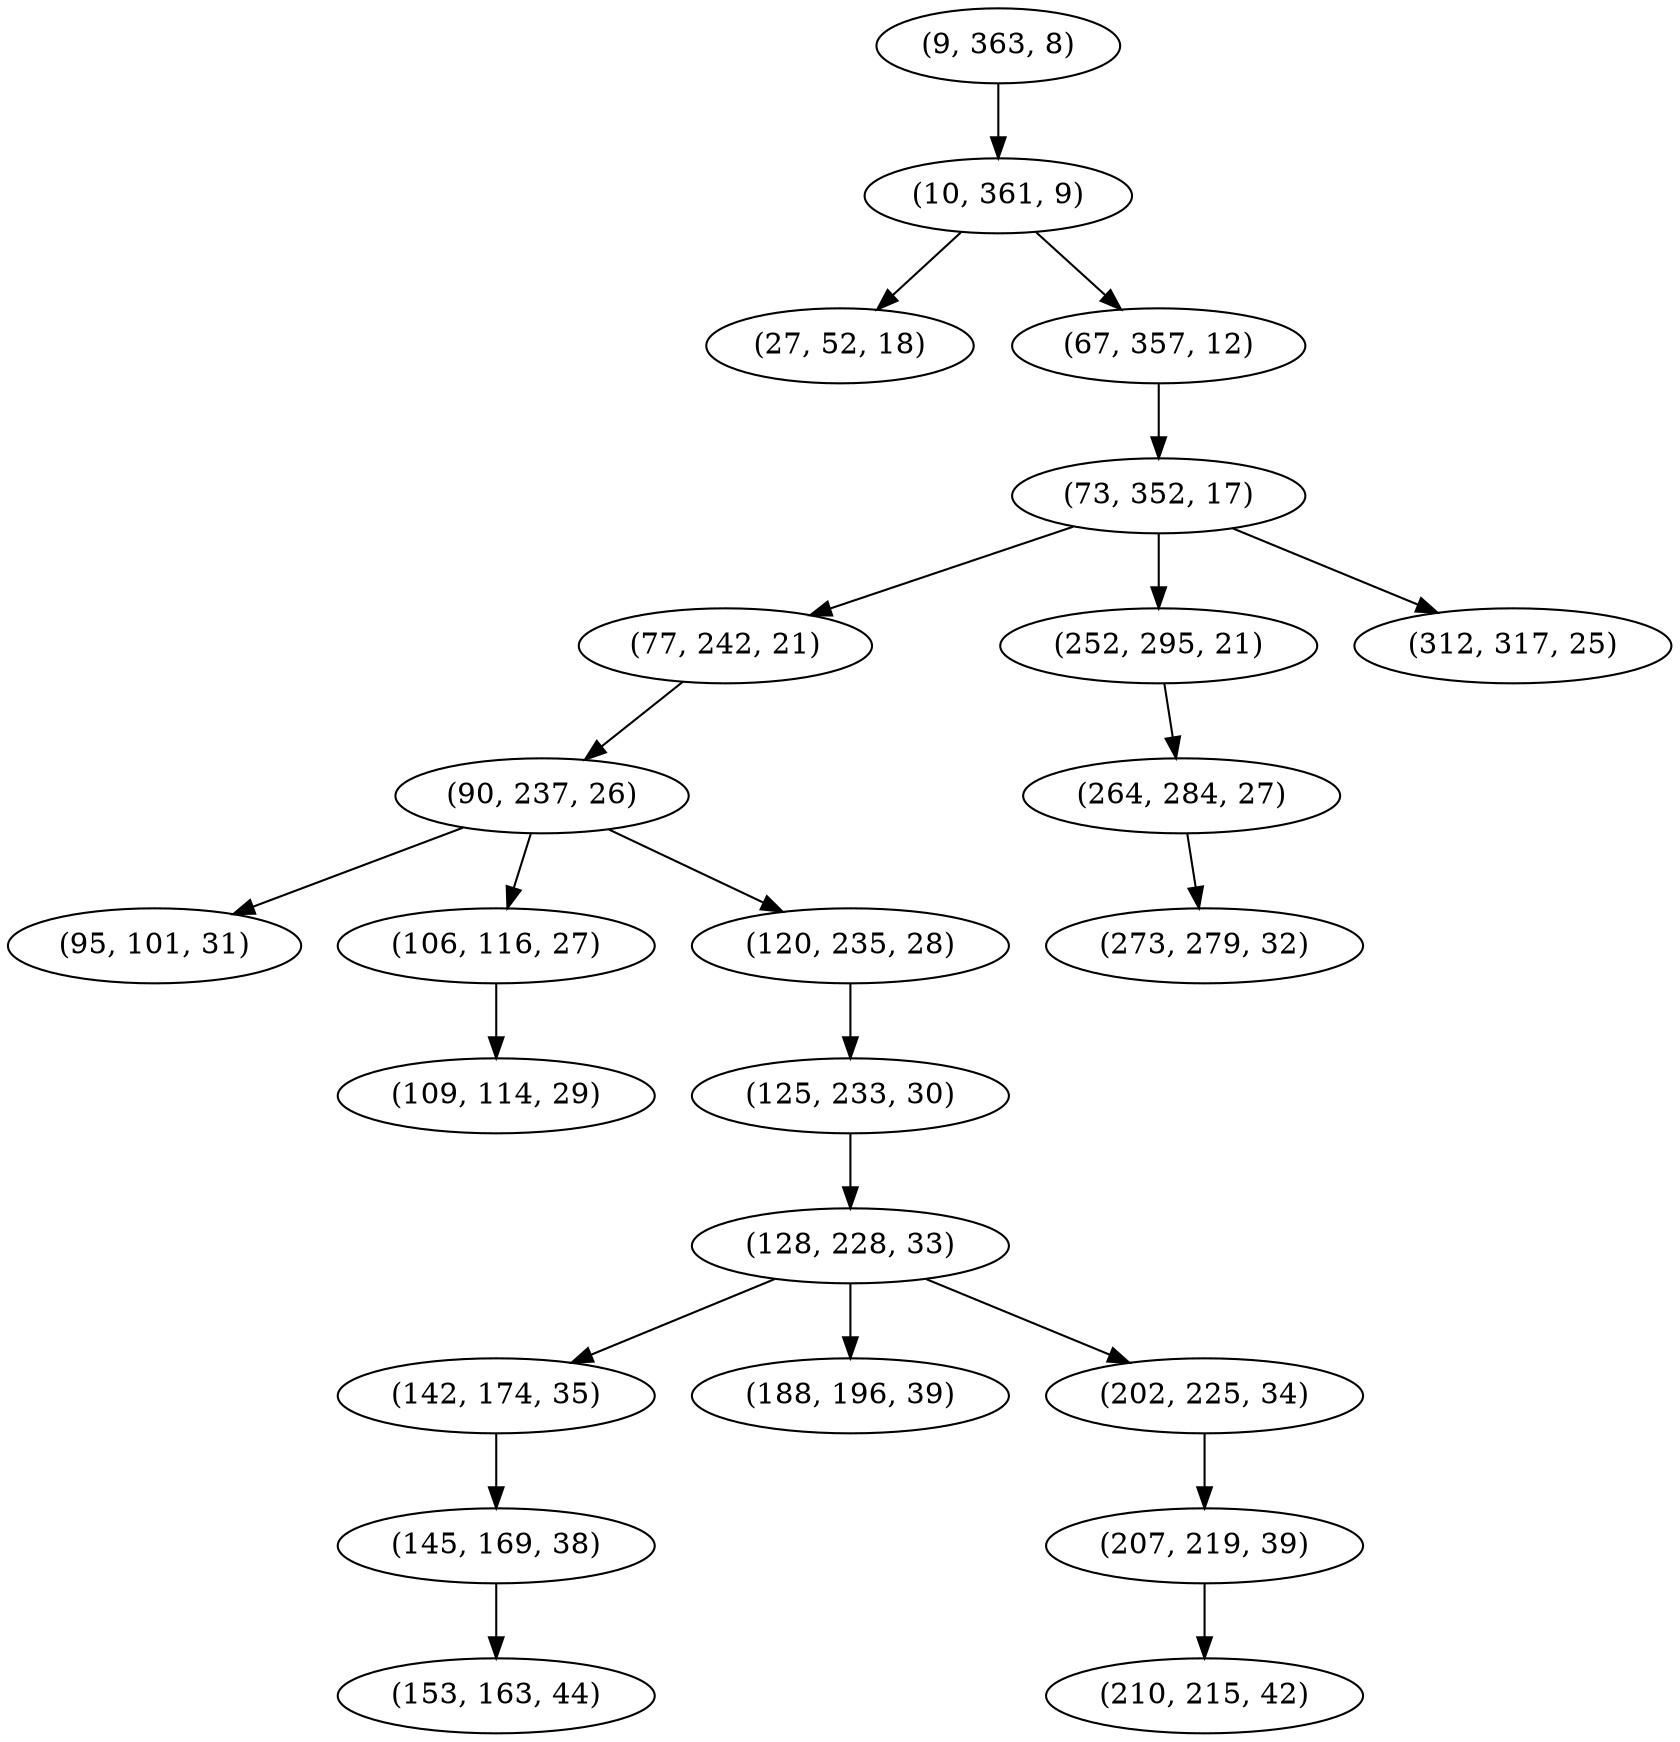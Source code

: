 digraph tree {
    "(9, 363, 8)";
    "(10, 361, 9)";
    "(27, 52, 18)";
    "(67, 357, 12)";
    "(73, 352, 17)";
    "(77, 242, 21)";
    "(90, 237, 26)";
    "(95, 101, 31)";
    "(106, 116, 27)";
    "(109, 114, 29)";
    "(120, 235, 28)";
    "(125, 233, 30)";
    "(128, 228, 33)";
    "(142, 174, 35)";
    "(145, 169, 38)";
    "(153, 163, 44)";
    "(188, 196, 39)";
    "(202, 225, 34)";
    "(207, 219, 39)";
    "(210, 215, 42)";
    "(252, 295, 21)";
    "(264, 284, 27)";
    "(273, 279, 32)";
    "(312, 317, 25)";
    "(9, 363, 8)" -> "(10, 361, 9)";
    "(10, 361, 9)" -> "(27, 52, 18)";
    "(10, 361, 9)" -> "(67, 357, 12)";
    "(67, 357, 12)" -> "(73, 352, 17)";
    "(73, 352, 17)" -> "(77, 242, 21)";
    "(73, 352, 17)" -> "(252, 295, 21)";
    "(73, 352, 17)" -> "(312, 317, 25)";
    "(77, 242, 21)" -> "(90, 237, 26)";
    "(90, 237, 26)" -> "(95, 101, 31)";
    "(90, 237, 26)" -> "(106, 116, 27)";
    "(90, 237, 26)" -> "(120, 235, 28)";
    "(106, 116, 27)" -> "(109, 114, 29)";
    "(120, 235, 28)" -> "(125, 233, 30)";
    "(125, 233, 30)" -> "(128, 228, 33)";
    "(128, 228, 33)" -> "(142, 174, 35)";
    "(128, 228, 33)" -> "(188, 196, 39)";
    "(128, 228, 33)" -> "(202, 225, 34)";
    "(142, 174, 35)" -> "(145, 169, 38)";
    "(145, 169, 38)" -> "(153, 163, 44)";
    "(202, 225, 34)" -> "(207, 219, 39)";
    "(207, 219, 39)" -> "(210, 215, 42)";
    "(252, 295, 21)" -> "(264, 284, 27)";
    "(264, 284, 27)" -> "(273, 279, 32)";
}
